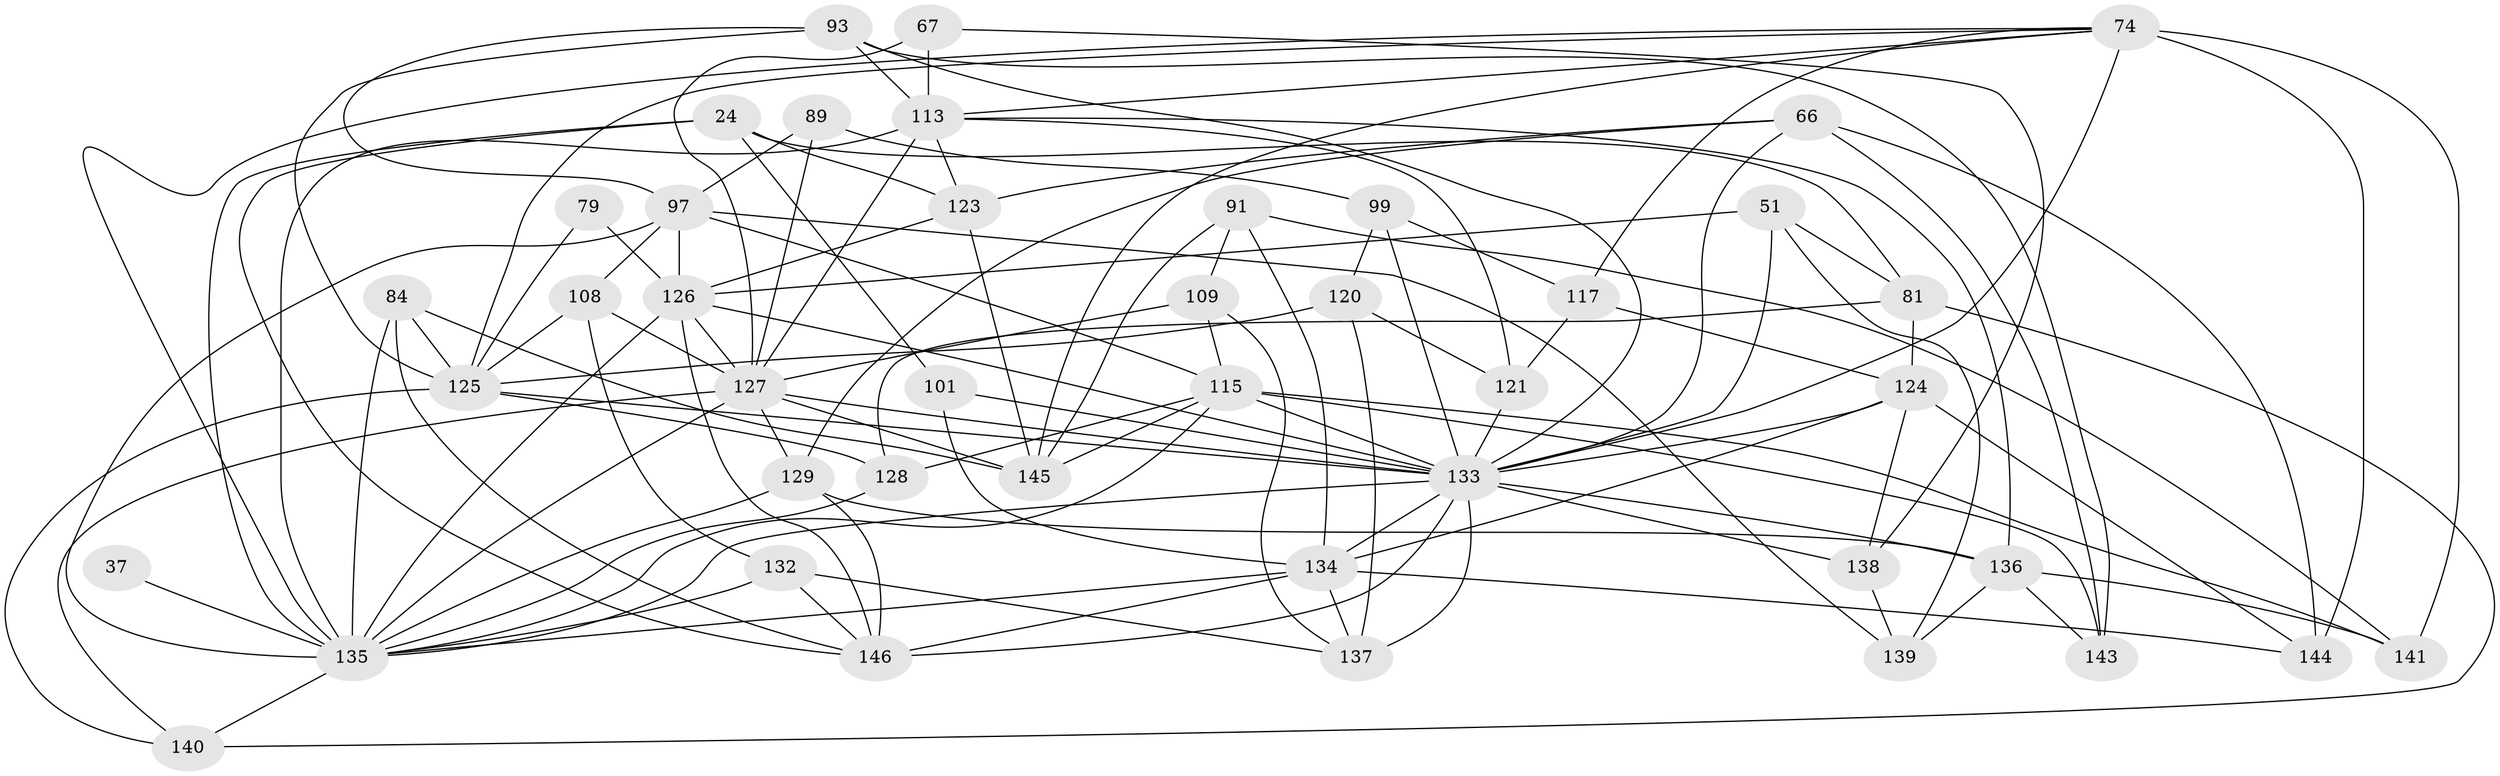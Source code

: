 // original degree distribution, {4: 1.0}
// Generated by graph-tools (version 1.1) at 2025/02/03/04/25 22:02:14]
// undirected, 43 vertices, 120 edges
graph export_dot {
graph [start="1"]
  node [color=gray90,style=filled];
  24 [super="+3"];
  37;
  51 [super="+33"];
  66 [super="+10"];
  67 [super="+56"];
  74 [super="+2+7+48"];
  79 [super="+43"];
  81 [super="+50"];
  84;
  89;
  91;
  93 [super="+73"];
  97 [super="+25+90+92"];
  99;
  101;
  108 [super="+19"];
  109;
  113 [super="+13+18+96+106"];
  115 [super="+100"];
  117;
  120;
  121 [super="+61"];
  123 [super="+107"];
  124 [super="+87"];
  125 [super="+65+68+85"];
  126 [super="+98+105"];
  127 [super="+42+78+104"];
  128;
  129 [super="+70"];
  132 [super="+95"];
  133 [super="+40+130+88+131"];
  134 [super="+86+119"];
  135 [super="+31+38+60+110+112"];
  136 [super="+11+69+52"];
  137 [super="+116"];
  138;
  139;
  140;
  141;
  143 [super="+111"];
  144 [super="+80"];
  145 [super="+64+142"];
  146 [super="+94+54+118"];
  24 -- 101;
  24 -- 81 [weight=2];
  24 -- 123;
  24 -- 135;
  24 -- 146;
  37 -- 135 [weight=4];
  51 -- 81;
  51 -- 139;
  51 -- 133 [weight=3];
  51 -- 126;
  66 -- 144;
  66 -- 143 [weight=2];
  66 -- 129;
  66 -- 123;
  66 -- 133;
  67 -- 113 [weight=4];
  67 -- 138;
  67 -- 127;
  74 -- 144 [weight=3];
  74 -- 145;
  74 -- 133 [weight=6];
  74 -- 141;
  74 -- 113;
  74 -- 117;
  74 -- 125;
  74 -- 135 [weight=2];
  79 -- 126 [weight=4];
  79 -- 125 [weight=2];
  81 -- 128;
  81 -- 140;
  81 -- 124;
  84 -- 146;
  84 -- 145;
  84 -- 135;
  84 -- 125;
  89 -- 99;
  89 -- 97;
  89 -- 127 [weight=2];
  91 -- 134;
  91 -- 141;
  91 -- 109;
  91 -- 145;
  93 -- 97;
  93 -- 113;
  93 -- 133 [weight=2];
  93 -- 143;
  93 -- 125;
  97 -- 115;
  97 -- 139;
  97 -- 108 [weight=2];
  97 -- 126 [weight=3];
  97 -- 135;
  99 -- 117;
  99 -- 133;
  99 -- 120;
  101 -- 133 [weight=2];
  101 -- 134;
  108 -- 132 [weight=2];
  108 -- 127;
  108 -- 125;
  109 -- 137;
  109 -- 127;
  109 -- 115;
  113 -- 136 [weight=2];
  113 -- 127 [weight=3];
  113 -- 123;
  113 -- 135 [weight=3];
  113 -- 121;
  115 -- 141;
  115 -- 128;
  115 -- 133 [weight=4];
  115 -- 135;
  115 -- 143;
  115 -- 145 [weight=2];
  117 -- 124;
  117 -- 121;
  120 -- 121;
  120 -- 125;
  120 -- 137;
  121 -- 133 [weight=3];
  123 -- 145 [weight=2];
  123 -- 126;
  124 -- 138;
  124 -- 144;
  124 -- 133;
  124 -- 134;
  125 -- 133;
  125 -- 128;
  125 -- 140;
  126 -- 133 [weight=2];
  126 -- 146 [weight=3];
  126 -- 127 [weight=3];
  126 -- 135;
  127 -- 133 [weight=7];
  127 -- 129 [weight=2];
  127 -- 145 [weight=3];
  127 -- 140;
  127 -- 135 [weight=2];
  128 -- 135;
  129 -- 146;
  129 -- 136;
  129 -- 135;
  132 -- 146 [weight=2];
  132 -- 135 [weight=3];
  132 -- 137;
  133 -- 146 [weight=4];
  133 -- 136 [weight=3];
  133 -- 137 [weight=2];
  133 -- 134;
  133 -- 138;
  133 -- 135 [weight=2];
  134 -- 144;
  134 -- 146 [weight=2];
  134 -- 135 [weight=2];
  134 -- 137;
  135 -- 140;
  136 -- 143 [weight=2];
  136 -- 139;
  136 -- 141;
  138 -- 139;
}
